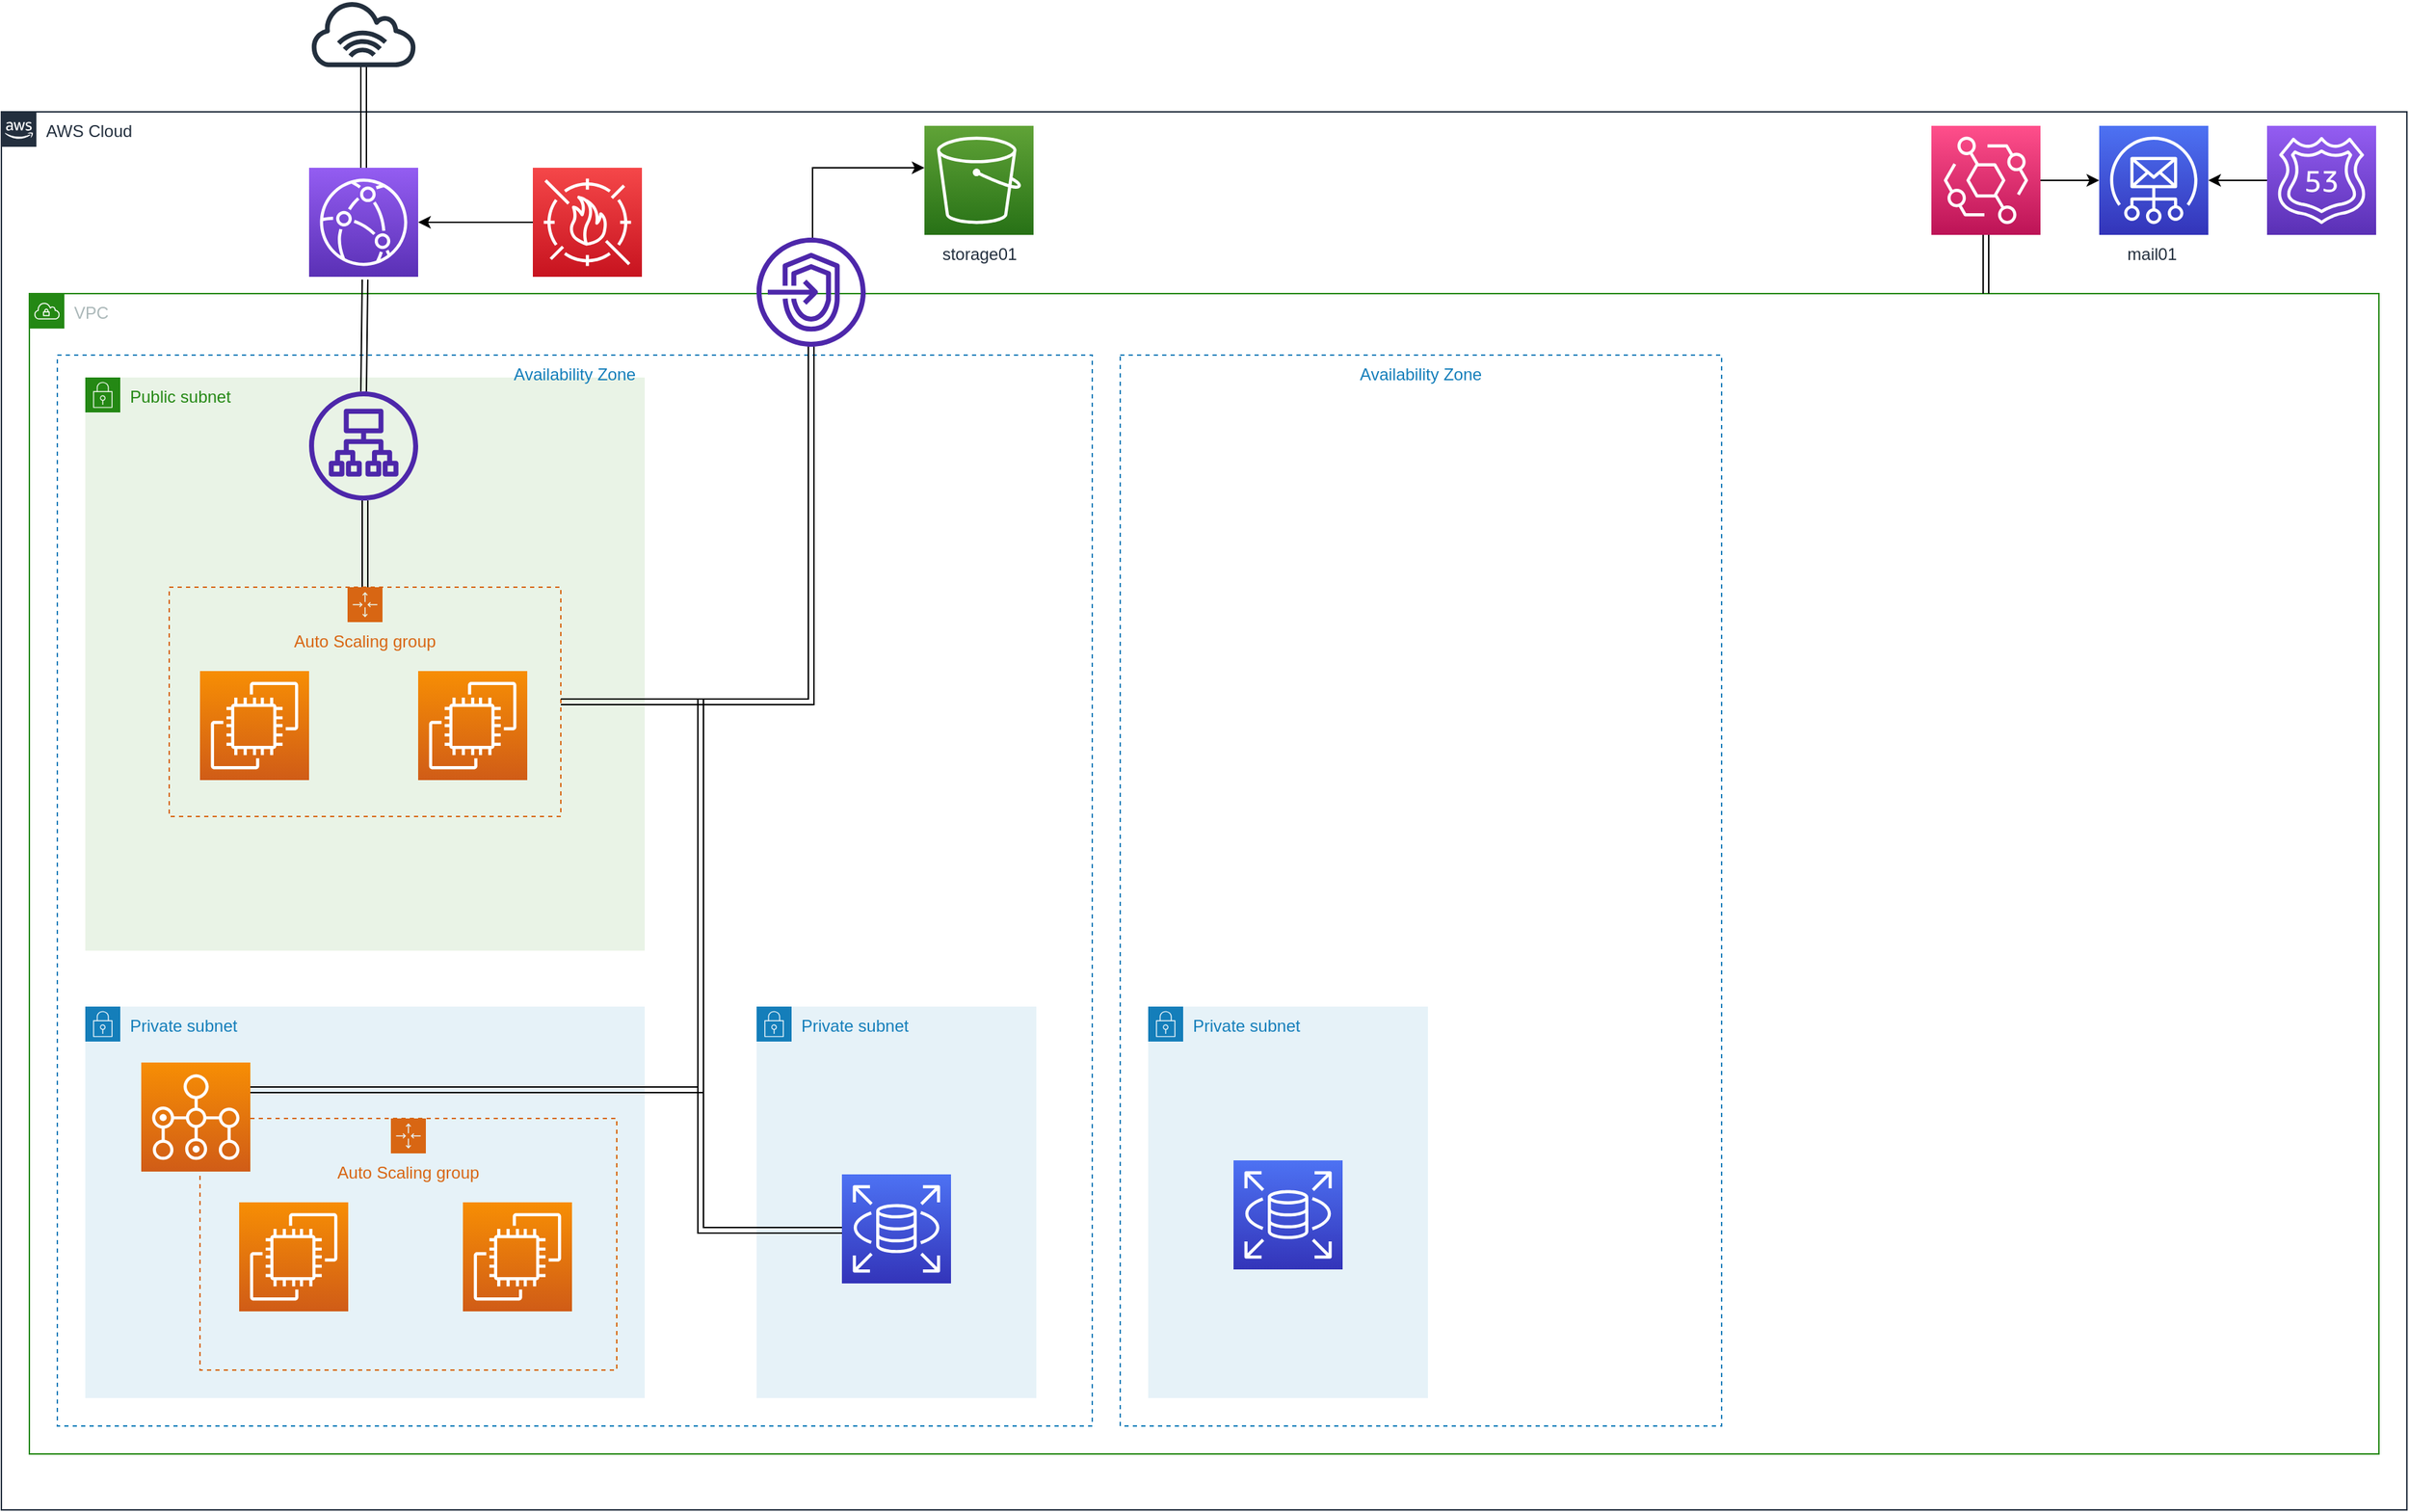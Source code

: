 <mxfile version="21.0.6" type="github">
  <diagram name="Page-1" id="e3a06f82-3646-2815-327d-82caf3d4e204">
    <mxGraphModel dx="1245" dy="704" grid="1" gridSize="10" guides="1" tooltips="1" connect="1" arrows="1" fold="1" page="1" pageScale="1.5" pageWidth="1169" pageHeight="826" background="none" math="0" shadow="0">
      <root>
        <mxCell id="0" style=";html=1;" />
        <mxCell id="1" style=";html=1;" parent="0" />
        <mxCell id="FEufM5QgMiFGjpCKzGDK-16" value="AWS Cloud" style="points=[[0,0],[0.25,0],[0.5,0],[0.75,0],[1,0],[1,0.25],[1,0.5],[1,0.75],[1,1],[0.75,1],[0.5,1],[0.25,1],[0,1],[0,0.75],[0,0.5],[0,0.25]];outlineConnect=0;gradientColor=none;html=1;whiteSpace=wrap;fontSize=12;fontStyle=0;container=1;pointerEvents=0;collapsible=0;recursiveResize=0;shape=mxgraph.aws4.group;grIcon=mxgraph.aws4.group_aws_cloud_alt;strokeColor=#232F3E;fillColor=none;verticalAlign=top;align=left;spacingLeft=30;fontColor=#232F3E;dashed=0;movable=0;resizable=0;rotatable=0;deletable=0;editable=0;locked=1;connectable=0;" parent="1" vertex="1">
          <mxGeometry x="20" y="80" width="1720" height="1000" as="geometry" />
        </mxCell>
        <mxCell id="FEufM5QgMiFGjpCKzGDK-19" value="VPC" style="points=[[0,0],[0.25,0],[0.5,0],[0.75,0],[1,0],[1,0.25],[1,0.5],[1,0.75],[1,1],[0.75,1],[0.5,1],[0.25,1],[0,1],[0,0.75],[0,0.5],[0,0.25]];outlineConnect=0;gradientColor=none;html=1;whiteSpace=wrap;fontSize=12;fontStyle=0;container=1;pointerEvents=0;collapsible=0;recursiveResize=0;shape=mxgraph.aws4.group;grIcon=mxgraph.aws4.group_vpc;strokeColor=#248814;fillColor=none;verticalAlign=top;align=left;spacingLeft=30;fontColor=#AAB7B8;dashed=0;" parent="FEufM5QgMiFGjpCKzGDK-16" vertex="1">
          <mxGeometry x="20" y="130" width="1680" height="830" as="geometry" />
        </mxCell>
        <mxCell id="FEufM5QgMiFGjpCKzGDK-20" value="Public subnet" style="points=[[0,0],[0.25,0],[0.5,0],[0.75,0],[1,0],[1,0.25],[1,0.5],[1,0.75],[1,1],[0.75,1],[0.5,1],[0.25,1],[0,1],[0,0.75],[0,0.5],[0,0.25]];outlineConnect=0;gradientColor=none;html=1;whiteSpace=wrap;fontSize=12;fontStyle=0;container=1;pointerEvents=0;collapsible=0;recursiveResize=0;shape=mxgraph.aws4.group;grIcon=mxgraph.aws4.group_security_group;grStroke=0;strokeColor=#248814;fillColor=#E9F3E6;verticalAlign=top;align=left;spacingLeft=30;fontColor=#248814;dashed=0;" parent="FEufM5QgMiFGjpCKzGDK-19" vertex="1">
          <mxGeometry x="40" y="60" width="400" height="410" as="geometry" />
        </mxCell>
        <mxCell id="FEufM5QgMiFGjpCKzGDK-29" value="Private subnet" style="points=[[0,0],[0.25,0],[0.5,0],[0.75,0],[1,0],[1,0.25],[1,0.5],[1,0.75],[1,1],[0.75,1],[0.5,1],[0.25,1],[0,1],[0,0.75],[0,0.5],[0,0.25]];outlineConnect=0;gradientColor=none;html=1;whiteSpace=wrap;fontSize=12;fontStyle=0;container=1;pointerEvents=0;collapsible=0;recursiveResize=0;shape=mxgraph.aws4.group;grIcon=mxgraph.aws4.group_security_group;grStroke=0;strokeColor=#147EBA;fillColor=#E6F2F8;verticalAlign=top;align=left;spacingLeft=30;fontColor=#147EBA;dashed=0;" parent="FEufM5QgMiFGjpCKzGDK-19" vertex="1">
          <mxGeometry x="40" y="510" width="400" height="280" as="geometry" />
        </mxCell>
        <mxCell id="FEufM5QgMiFGjpCKzGDK-43" value="Auto Scaling group" style="points=[[0,0],[0.25,0],[0.5,0],[0.75,0],[1,0],[1,0.25],[1,0.5],[1,0.75],[1,1],[0.75,1],[0.5,1],[0.25,1],[0,1],[0,0.75],[0,0.5],[0,0.25]];outlineConnect=0;gradientColor=none;html=1;whiteSpace=wrap;fontSize=12;fontStyle=0;container=1;pointerEvents=0;collapsible=0;recursiveResize=0;shape=mxgraph.aws4.groupCenter;grIcon=mxgraph.aws4.group_auto_scaling_group;grStroke=1;strokeColor=#D86613;fillColor=none;verticalAlign=top;align=center;fontColor=#D86613;dashed=1;spacingTop=25;" parent="FEufM5QgMiFGjpCKzGDK-29" vertex="1">
          <mxGeometry x="82" y="80" width="298" height="180" as="geometry" />
        </mxCell>
        <mxCell id="FEufM5QgMiFGjpCKzGDK-46" value="" style="sketch=0;points=[[0,0,0],[0.25,0,0],[0.5,0,0],[0.75,0,0],[1,0,0],[0,1,0],[0.25,1,0],[0.5,1,0],[0.75,1,0],[1,1,0],[0,0.25,0],[0,0.5,0],[0,0.75,0],[1,0.25,0],[1,0.5,0],[1,0.75,0]];outlineConnect=0;fontColor=#232F3E;gradientColor=#F78E04;gradientDirection=north;fillColor=#D05C17;strokeColor=#ffffff;dashed=0;verticalLabelPosition=bottom;verticalAlign=top;align=center;html=1;fontSize=12;fontStyle=0;aspect=fixed;shape=mxgraph.aws4.resourceIcon;resIcon=mxgraph.aws4.ec2;" parent="FEufM5QgMiFGjpCKzGDK-43" vertex="1">
          <mxGeometry x="28" y="60" width="78" height="78" as="geometry" />
        </mxCell>
        <mxCell id="FEufM5QgMiFGjpCKzGDK-47" value="" style="sketch=0;points=[[0,0,0],[0.25,0,0],[0.5,0,0],[0.75,0,0],[1,0,0],[0,1,0],[0.25,1,0],[0.5,1,0],[0.75,1,0],[1,1,0],[0,0.25,0],[0,0.5,0],[0,0.75,0],[1,0.25,0],[1,0.5,0],[1,0.75,0]];outlineConnect=0;fontColor=#232F3E;gradientColor=#F78E04;gradientDirection=north;fillColor=#D05C17;strokeColor=#ffffff;dashed=0;verticalLabelPosition=bottom;verticalAlign=top;align=center;html=1;fontSize=12;fontStyle=0;aspect=fixed;shape=mxgraph.aws4.resourceIcon;resIcon=mxgraph.aws4.ec2;" parent="FEufM5QgMiFGjpCKzGDK-43" vertex="1">
          <mxGeometry x="188" y="60" width="78" height="78" as="geometry" />
        </mxCell>
        <mxCell id="FEufM5QgMiFGjpCKzGDK-26" value="" style="sketch=0;points=[[0,0,0],[0.25,0,0],[0.5,0,0],[0.75,0,0],[1,0,0],[0,1,0],[0.25,1,0],[0.5,1,0],[0.75,1,0],[1,1,0],[0,0.25,0],[0,0.5,0],[0,0.75,0],[1,0.25,0],[1,0.5,0],[1,0.75,0]];outlineConnect=0;fontColor=#232F3E;gradientColor=#F78E04;gradientDirection=north;fillColor=#D05C17;strokeColor=#ffffff;dashed=0;verticalLabelPosition=bottom;verticalAlign=top;align=center;html=1;fontSize=12;fontStyle=0;aspect=fixed;shape=mxgraph.aws4.resourceIcon;resIcon=mxgraph.aws4.batch;" parent="FEufM5QgMiFGjpCKzGDK-29" vertex="1">
          <mxGeometry x="40" y="40" width="78" height="78" as="geometry" />
        </mxCell>
        <mxCell id="FEufM5QgMiFGjpCKzGDK-30" value="Private subnet" style="points=[[0,0],[0.25,0],[0.5,0],[0.75,0],[1,0],[1,0.25],[1,0.5],[1,0.75],[1,1],[0.75,1],[0.5,1],[0.25,1],[0,1],[0,0.75],[0,0.5],[0,0.25]];outlineConnect=0;gradientColor=none;html=1;whiteSpace=wrap;fontSize=12;fontStyle=0;container=1;pointerEvents=0;collapsible=0;recursiveResize=0;shape=mxgraph.aws4.group;grIcon=mxgraph.aws4.group_security_group;grStroke=0;strokeColor=#147EBA;fillColor=#E6F2F8;verticalAlign=top;align=left;spacingLeft=30;fontColor=#147EBA;dashed=0;" parent="FEufM5QgMiFGjpCKzGDK-19" vertex="1">
          <mxGeometry x="520" y="510" width="200" height="280" as="geometry" />
        </mxCell>
        <mxCell id="FEufM5QgMiFGjpCKzGDK-49" style="edgeStyle=orthogonalEdgeStyle;rounded=0;orthogonalLoop=1;jettySize=auto;html=1;shape=link;" parent="FEufM5QgMiFGjpCKzGDK-30" target="FEufM5QgMiFGjpCKzGDK-48" edge="1">
          <mxGeometry relative="1" as="geometry">
            <mxPoint x="-40" y="-220" as="sourcePoint" />
            <Array as="points">
              <mxPoint x="-40" y="160" />
            </Array>
          </mxGeometry>
        </mxCell>
        <mxCell id="FEufM5QgMiFGjpCKzGDK-48" value="" style="sketch=0;points=[[0,0,0],[0.25,0,0],[0.5,0,0],[0.75,0,0],[1,0,0],[0,1,0],[0.25,1,0],[0.5,1,0],[0.75,1,0],[1,1,0],[0,0.25,0],[0,0.5,0],[0,0.75,0],[1,0.25,0],[1,0.5,0],[1,0.75,0]];outlineConnect=0;fontColor=#232F3E;gradientColor=#4D72F3;gradientDirection=north;fillColor=#3334B9;strokeColor=#ffffff;dashed=0;verticalLabelPosition=bottom;verticalAlign=top;align=center;html=1;fontSize=12;fontStyle=0;aspect=fixed;shape=mxgraph.aws4.resourceIcon;resIcon=mxgraph.aws4.rds;" parent="FEufM5QgMiFGjpCKzGDK-30" vertex="1">
          <mxGeometry x="61" y="120" width="78" height="78" as="geometry" />
        </mxCell>
        <mxCell id="Dtag8CHge1Qujadh4AeC-1" value="Availability Zone" style="fillColor=none;strokeColor=#147EBA;dashed=1;verticalAlign=top;fontStyle=0;fontColor=#147EBA;whiteSpace=wrap;html=1;" parent="FEufM5QgMiFGjpCKzGDK-19" vertex="1">
          <mxGeometry x="20" y="44" width="740" height="766" as="geometry" />
        </mxCell>
        <mxCell id="FEufM5QgMiFGjpCKzGDK-32" value="" style="sketch=0;outlineConnect=0;fontColor=#232F3E;gradientColor=none;fillColor=#4D27AA;strokeColor=none;dashed=0;verticalLabelPosition=bottom;verticalAlign=top;align=center;html=1;fontSize=12;fontStyle=0;aspect=fixed;pointerEvents=1;shape=mxgraph.aws4.endpoints;" parent="FEufM5QgMiFGjpCKzGDK-19" vertex="1">
          <mxGeometry x="520" y="-40" width="78" height="78" as="geometry" />
        </mxCell>
        <mxCell id="v8TEikAUJLiHR9-km3cu-2" value="Private subnet" style="points=[[0,0],[0.25,0],[0.5,0],[0.75,0],[1,0],[1,0.25],[1,0.5],[1,0.75],[1,1],[0.75,1],[0.5,1],[0.25,1],[0,1],[0,0.75],[0,0.5],[0,0.25]];outlineConnect=0;gradientColor=none;html=1;whiteSpace=wrap;fontSize=12;fontStyle=0;container=1;pointerEvents=0;collapsible=0;recursiveResize=0;shape=mxgraph.aws4.group;grIcon=mxgraph.aws4.group_security_group;grStroke=0;strokeColor=#147EBA;fillColor=#E6F2F8;verticalAlign=top;align=left;spacingLeft=30;fontColor=#147EBA;dashed=0;" parent="FEufM5QgMiFGjpCKzGDK-19" vertex="1">
          <mxGeometry x="800" y="510" width="200" height="280" as="geometry" />
        </mxCell>
        <mxCell id="v8TEikAUJLiHR9-km3cu-1" value="" style="sketch=0;points=[[0,0,0],[0.25,0,0],[0.5,0,0],[0.75,0,0],[1,0,0],[0,1,0],[0.25,1,0],[0.5,1,0],[0.75,1,0],[1,1,0],[0,0.25,0],[0,0.5,0],[0,0.75,0],[1,0.25,0],[1,0.5,0],[1,0.75,0]];outlineConnect=0;fontColor=#232F3E;gradientColor=#4D72F3;gradientDirection=north;fillColor=#3334B9;strokeColor=#ffffff;dashed=0;verticalLabelPosition=bottom;verticalAlign=top;align=center;html=1;fontSize=12;fontStyle=0;aspect=fixed;shape=mxgraph.aws4.resourceIcon;resIcon=mxgraph.aws4.rds;" parent="v8TEikAUJLiHR9-km3cu-2" vertex="1">
          <mxGeometry x="61" y="110" width="78" height="78" as="geometry" />
        </mxCell>
        <mxCell id="v8TEikAUJLiHR9-km3cu-3" value="Availability Zone" style="fillColor=none;strokeColor=#147EBA;dashed=1;verticalAlign=top;fontStyle=0;fontColor=#147EBA;whiteSpace=wrap;html=1;" parent="FEufM5QgMiFGjpCKzGDK-19" vertex="1">
          <mxGeometry x="780" y="44" width="430" height="766" as="geometry" />
        </mxCell>
        <mxCell id="FEufM5QgMiFGjpCKzGDK-21" value="mail01&amp;nbsp;" style="sketch=0;points=[[0,0,0],[0.25,0,0],[0.5,0,0],[0.75,0,0],[1,0,0],[0,1,0],[0.25,1,0],[0.5,1,0],[0.75,1,0],[1,1,0],[0,0.25,0],[0,0.5,0],[0,0.75,0],[1,0.25,0],[1,0.5,0],[1,0.75,0]];outlineConnect=0;fontColor=#232F3E;gradientColor=#4D72F3;gradientDirection=north;fillColor=#3334B9;strokeColor=#ffffff;dashed=0;verticalLabelPosition=bottom;verticalAlign=top;align=center;html=1;fontSize=12;fontStyle=0;aspect=fixed;shape=mxgraph.aws4.resourceIcon;resIcon=mxgraph.aws4.simple_email_service;" parent="FEufM5QgMiFGjpCKzGDK-16" vertex="1">
          <mxGeometry x="1500" y="10" width="78" height="78" as="geometry" />
        </mxCell>
        <mxCell id="FEufM5QgMiFGjpCKzGDK-38" style="edgeStyle=orthogonalEdgeStyle;rounded=0;orthogonalLoop=1;jettySize=auto;html=1;entryX=1;entryY=0.5;entryDx=0;entryDy=0;entryPerimeter=0;" parent="FEufM5QgMiFGjpCKzGDK-16" source="FEufM5QgMiFGjpCKzGDK-22" target="FEufM5QgMiFGjpCKzGDK-21" edge="1">
          <mxGeometry relative="1" as="geometry" />
        </mxCell>
        <mxCell id="FEufM5QgMiFGjpCKzGDK-22" value="" style="sketch=0;points=[[0,0,0],[0.25,0,0],[0.5,0,0],[0.75,0,0],[1,0,0],[0,1,0],[0.25,1,0],[0.5,1,0],[0.75,1,0],[1,1,0],[0,0.25,0],[0,0.5,0],[0,0.75,0],[1,0.25,0],[1,0.5,0],[1,0.75,0]];outlineConnect=0;fontColor=#232F3E;gradientColor=#945DF2;gradientDirection=north;fillColor=#5A30B5;strokeColor=#ffffff;dashed=0;verticalLabelPosition=bottom;verticalAlign=top;align=center;html=1;fontSize=12;fontStyle=0;aspect=fixed;shape=mxgraph.aws4.resourceIcon;resIcon=mxgraph.aws4.route_53;" parent="FEufM5QgMiFGjpCKzGDK-16" vertex="1">
          <mxGeometry x="1620" y="10" width="78" height="78" as="geometry" />
        </mxCell>
        <mxCell id="FEufM5QgMiFGjpCKzGDK-24" value="" style="edgeStyle=orthogonalEdgeStyle;rounded=0;orthogonalLoop=1;jettySize=auto;html=1;" parent="FEufM5QgMiFGjpCKzGDK-16" source="FEufM5QgMiFGjpCKzGDK-23" target="FEufM5QgMiFGjpCKzGDK-21" edge="1">
          <mxGeometry relative="1" as="geometry">
            <Array as="points">
              <mxPoint x="1440" y="49" />
              <mxPoint x="1440" y="49" />
            </Array>
          </mxGeometry>
        </mxCell>
        <mxCell id="FEufM5QgMiFGjpCKzGDK-25" style="edgeStyle=orthogonalEdgeStyle;rounded=0;orthogonalLoop=1;jettySize=auto;html=1;shape=link;" parent="FEufM5QgMiFGjpCKzGDK-16" source="FEufM5QgMiFGjpCKzGDK-23" edge="1">
          <mxGeometry relative="1" as="geometry">
            <mxPoint x="1419" y="130" as="targetPoint" />
            <Array as="points">
              <mxPoint x="1419" y="120" />
              <mxPoint x="1419" y="120" />
            </Array>
          </mxGeometry>
        </mxCell>
        <mxCell id="FEufM5QgMiFGjpCKzGDK-23" value="" style="sketch=0;points=[[0,0,0],[0.25,0,0],[0.5,0,0],[0.75,0,0],[1,0,0],[0,1,0],[0.25,1,0],[0.5,1,0],[0.75,1,0],[1,1,0],[0,0.25,0],[0,0.5,0],[0,0.75,0],[1,0.25,0],[1,0.5,0],[1,0.75,0]];outlineConnect=0;fontColor=#232F3E;gradientColor=#FF4F8B;gradientDirection=north;fillColor=#BC1356;strokeColor=#ffffff;dashed=0;verticalLabelPosition=bottom;verticalAlign=top;align=center;html=1;fontSize=12;fontStyle=0;aspect=fixed;shape=mxgraph.aws4.resourceIcon;resIcon=mxgraph.aws4.eventbridge;" parent="FEufM5QgMiFGjpCKzGDK-16" vertex="1">
          <mxGeometry x="1380" y="10" width="78" height="78" as="geometry" />
        </mxCell>
        <mxCell id="FEufM5QgMiFGjpCKzGDK-37" style="edgeStyle=orthogonalEdgeStyle;rounded=0;orthogonalLoop=1;jettySize=auto;html=1;exitX=0;exitY=0.385;exitDx=0;exitDy=0;exitPerimeter=0;entryX=0;entryY=0.385;entryDx=0;entryDy=0;entryPerimeter=0;" parent="FEufM5QgMiFGjpCKzGDK-16" target="FEufM5QgMiFGjpCKzGDK-31" edge="1">
          <mxGeometry relative="1" as="geometry">
            <mxPoint x="580" y="90" as="sourcePoint" />
            <Array as="points">
              <mxPoint x="580" y="40" />
            </Array>
          </mxGeometry>
        </mxCell>
        <mxCell id="FEufM5QgMiFGjpCKzGDK-31" value="storage01&lt;br&gt;" style="sketch=0;points=[[0,0,0],[0.25,0,0],[0.5,0,0],[0.75,0,0],[1,0,0],[0,1,0],[0.25,1,0],[0.5,1,0],[0.75,1,0],[1,1,0],[0,0.25,0],[0,0.5,0],[0,0.75,0],[1,0.25,0],[1,0.5,0],[1,0.75,0]];outlineConnect=0;fontColor=#232F3E;gradientColor=#60A337;gradientDirection=north;fillColor=#277116;strokeColor=#ffffff;dashed=0;verticalLabelPosition=bottom;verticalAlign=top;align=center;html=1;fontSize=12;fontStyle=0;aspect=fixed;shape=mxgraph.aws4.resourceIcon;resIcon=mxgraph.aws4.s3;" parent="FEufM5QgMiFGjpCKzGDK-16" vertex="1">
          <mxGeometry x="660" y="10" width="78" height="78" as="geometry" />
        </mxCell>
        <mxCell id="FEufM5QgMiFGjpCKzGDK-2" value="" style="sketch=0;outlineConnect=0;fontColor=#232F3E;gradientColor=none;fillColor=#232F3D;strokeColor=none;dashed=0;verticalLabelPosition=bottom;verticalAlign=top;align=center;html=1;fontSize=12;fontStyle=0;aspect=fixed;pointerEvents=1;shape=mxgraph.aws4.internet_alt1;" parent="1" vertex="1">
          <mxGeometry x="240" width="78" height="48" as="geometry" />
        </mxCell>
        <mxCell id="FEufM5QgMiFGjpCKzGDK-6" value="" style="edgeStyle=orthogonalEdgeStyle;rounded=0;orthogonalLoop=1;jettySize=auto;html=1;shape=link;" parent="1" source="FEufM5QgMiFGjpCKzGDK-3" target="FEufM5QgMiFGjpCKzGDK-2" edge="1">
          <mxGeometry relative="1" as="geometry">
            <Array as="points">
              <mxPoint x="279" y="80" />
              <mxPoint x="279" y="80" />
            </Array>
          </mxGeometry>
        </mxCell>
        <mxCell id="FEufM5QgMiFGjpCKzGDK-3" value="" style="sketch=0;points=[[0,0,0],[0.25,0,0],[0.5,0,0],[0.75,0,0],[1,0,0],[0,1,0],[0.25,1,0],[0.5,1,0],[0.75,1,0],[1,1,0],[0,0.25,0],[0,0.5,0],[0,0.75,0],[1,0.25,0],[1,0.5,0],[1,0.75,0]];outlineConnect=0;fontColor=#232F3E;gradientColor=#945DF2;gradientDirection=north;fillColor=#5A30B5;strokeColor=#ffffff;dashed=0;verticalLabelPosition=bottom;verticalAlign=top;align=center;html=1;fontSize=12;fontStyle=0;aspect=fixed;shape=mxgraph.aws4.resourceIcon;resIcon=mxgraph.aws4.cloudfront;" parent="1" vertex="1">
          <mxGeometry x="240" y="120" width="78" height="78" as="geometry" />
        </mxCell>
        <mxCell id="FEufM5QgMiFGjpCKzGDK-8" value="" style="edgeStyle=orthogonalEdgeStyle;rounded=0;orthogonalLoop=1;jettySize=auto;html=1;" parent="1" source="FEufM5QgMiFGjpCKzGDK-7" target="FEufM5QgMiFGjpCKzGDK-3" edge="1">
          <mxGeometry relative="1" as="geometry" />
        </mxCell>
        <mxCell id="FEufM5QgMiFGjpCKzGDK-7" value="" style="sketch=0;points=[[0,0,0],[0.25,0,0],[0.5,0,0],[0.75,0,0],[1,0,0],[0,1,0],[0.25,1,0],[0.5,1,0],[0.75,1,0],[1,1,0],[0,0.25,0],[0,0.5,0],[0,0.75,0],[1,0.25,0],[1,0.5,0],[1,0.75,0]];outlineConnect=0;fontColor=#232F3E;gradientColor=#F54749;gradientDirection=north;fillColor=#C7131F;strokeColor=#ffffff;dashed=0;verticalLabelPosition=bottom;verticalAlign=top;align=center;html=1;fontSize=12;fontStyle=0;aspect=fixed;shape=mxgraph.aws4.resourceIcon;resIcon=mxgraph.aws4.waf;" parent="1" vertex="1">
          <mxGeometry x="400" y="120" width="78" height="78" as="geometry" />
        </mxCell>
        <mxCell id="FEufM5QgMiFGjpCKzGDK-11" value="" style="rounded=0;orthogonalLoop=1;jettySize=auto;html=1;exitX=0.5;exitY=0;exitDx=0;exitDy=0;exitPerimeter=0;shape=link;" parent="1" source="FEufM5QgMiFGjpCKzGDK-10" edge="1">
          <mxGeometry relative="1" as="geometry">
            <mxPoint x="280" y="200" as="targetPoint" />
            <Array as="points" />
          </mxGeometry>
        </mxCell>
        <mxCell id="FEufM5QgMiFGjpCKzGDK-10" value="" style="sketch=0;outlineConnect=0;fontColor=#232F3E;gradientColor=none;fillColor=#4D27AA;strokeColor=none;dashed=0;verticalLabelPosition=bottom;verticalAlign=top;align=center;html=1;fontSize=12;fontStyle=0;aspect=fixed;pointerEvents=1;shape=mxgraph.aws4.application_load_balancer;" parent="1" vertex="1">
          <mxGeometry x="240" y="280" width="78" height="78" as="geometry" />
        </mxCell>
        <mxCell id="FEufM5QgMiFGjpCKzGDK-12" value="" style="sketch=0;points=[[0,0,0],[0.25,0,0],[0.5,0,0],[0.75,0,0],[1,0,0],[0,1,0],[0.25,1,0],[0.5,1,0],[0.75,1,0],[1,1,0],[0,0.25,0],[0,0.5,0],[0,0.75,0],[1,0.25,0],[1,0.5,0],[1,0.75,0]];outlineConnect=0;fontColor=#232F3E;gradientColor=#F78E04;gradientDirection=north;fillColor=#D05C17;strokeColor=#ffffff;dashed=0;verticalLabelPosition=bottom;verticalAlign=top;align=center;html=1;fontSize=12;fontStyle=0;aspect=fixed;shape=mxgraph.aws4.resourceIcon;resIcon=mxgraph.aws4.ec2;" parent="1" vertex="1">
          <mxGeometry x="162" y="480" width="78" height="78" as="geometry" />
        </mxCell>
        <mxCell id="FEufM5QgMiFGjpCKzGDK-13" value="" style="sketch=0;points=[[0,0,0],[0.25,0,0],[0.5,0,0],[0.75,0,0],[1,0,0],[0,1,0],[0.25,1,0],[0.5,1,0],[0.75,1,0],[1,1,0],[0,0.25,0],[0,0.5,0],[0,0.75,0],[1,0.25,0],[1,0.5,0],[1,0.75,0]];outlineConnect=0;fontColor=#232F3E;gradientColor=#F78E04;gradientDirection=north;fillColor=#D05C17;strokeColor=#ffffff;dashed=0;verticalLabelPosition=bottom;verticalAlign=top;align=center;html=1;fontSize=12;fontStyle=0;aspect=fixed;shape=mxgraph.aws4.resourceIcon;resIcon=mxgraph.aws4.ec2;" parent="1" vertex="1">
          <mxGeometry x="318" y="480" width="78" height="78" as="geometry" />
        </mxCell>
        <mxCell id="FEufM5QgMiFGjpCKzGDK-15" value="" style="edgeStyle=orthogonalEdgeStyle;rounded=0;orthogonalLoop=1;jettySize=auto;html=1;shape=link;" parent="1" source="FEufM5QgMiFGjpCKzGDK-14" target="FEufM5QgMiFGjpCKzGDK-10" edge="1">
          <mxGeometry relative="1" as="geometry">
            <Array as="points">
              <mxPoint x="280" y="390" />
              <mxPoint x="280" y="390" />
            </Array>
          </mxGeometry>
        </mxCell>
        <mxCell id="FEufM5QgMiFGjpCKzGDK-45" style="edgeStyle=orthogonalEdgeStyle;rounded=0;orthogonalLoop=1;jettySize=auto;html=1;entryX=1;entryY=0.25;entryDx=0;entryDy=0;entryPerimeter=0;shape=link;" parent="1" source="FEufM5QgMiFGjpCKzGDK-14" target="FEufM5QgMiFGjpCKzGDK-26" edge="1">
          <mxGeometry relative="1" as="geometry">
            <Array as="points">
              <mxPoint x="520" y="502" />
              <mxPoint x="520" y="780" />
            </Array>
          </mxGeometry>
        </mxCell>
        <mxCell id="FEufM5QgMiFGjpCKzGDK-14" value="Auto Scaling group" style="points=[[0,0],[0.25,0],[0.5,0],[0.75,0],[1,0],[1,0.25],[1,0.5],[1,0.75],[1,1],[0.75,1],[0.5,1],[0.25,1],[0,1],[0,0.75],[0,0.5],[0,0.25]];outlineConnect=0;gradientColor=none;html=1;whiteSpace=wrap;fontSize=12;fontStyle=0;container=1;pointerEvents=0;collapsible=0;recursiveResize=0;shape=mxgraph.aws4.groupCenter;grIcon=mxgraph.aws4.group_auto_scaling_group;grStroke=1;strokeColor=#D86613;fillColor=none;verticalAlign=top;align=center;fontColor=#D86613;dashed=1;spacingTop=25;" parent="1" vertex="1">
          <mxGeometry x="140" y="420" width="280" height="164" as="geometry" />
        </mxCell>
        <mxCell id="FEufM5QgMiFGjpCKzGDK-33" style="edgeStyle=orthogonalEdgeStyle;rounded=0;orthogonalLoop=1;jettySize=auto;html=1;shape=link;" parent="1" source="FEufM5QgMiFGjpCKzGDK-14" target="FEufM5QgMiFGjpCKzGDK-32" edge="1">
          <mxGeometry relative="1" as="geometry" />
        </mxCell>
      </root>
    </mxGraphModel>
  </diagram>
</mxfile>

